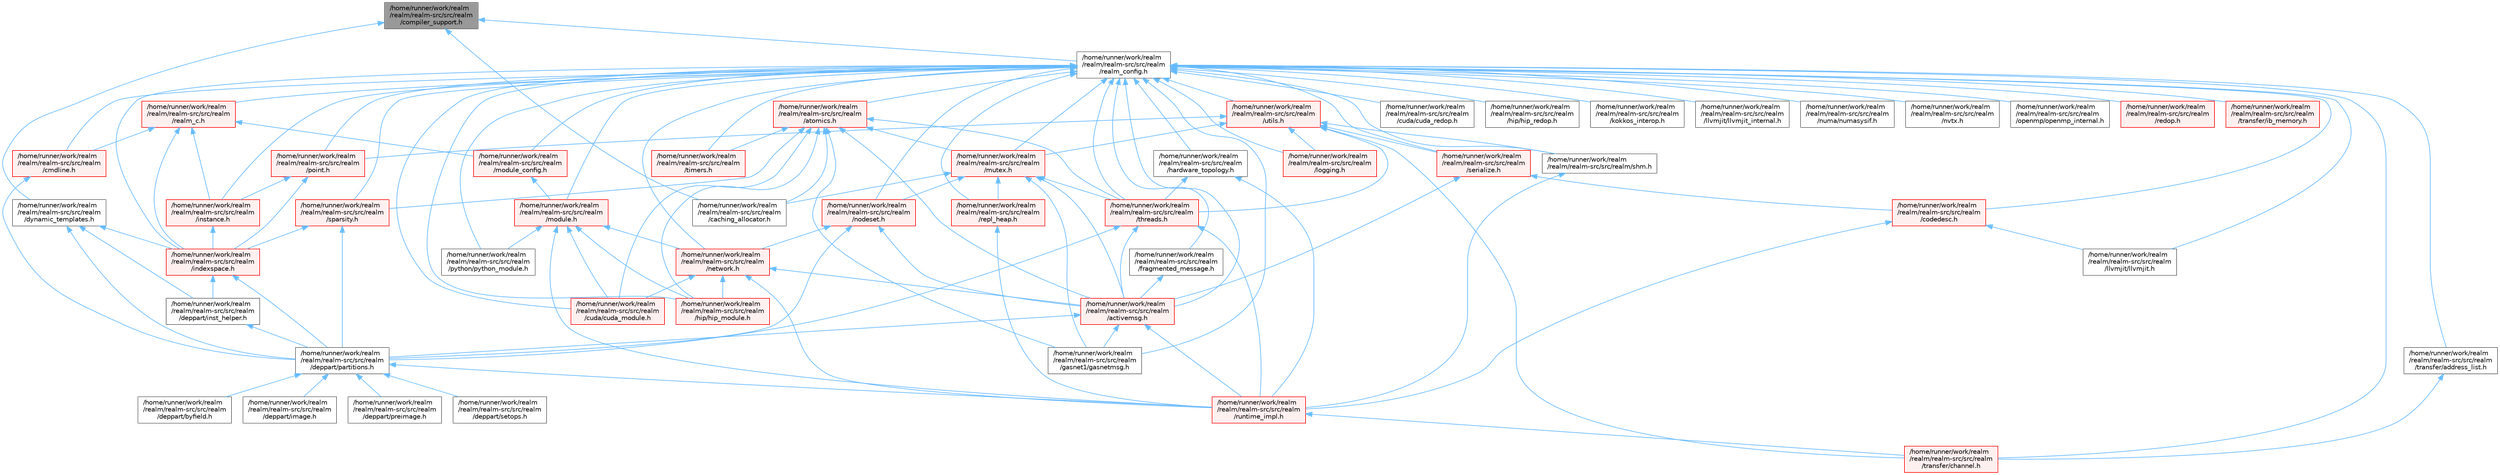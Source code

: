 digraph "/home/runner/work/realm/realm/realm-src/src/realm/compiler_support.h"
{
 // LATEX_PDF_SIZE
  bgcolor="transparent";
  edge [fontname=Helvetica,fontsize=10,labelfontname=Helvetica,labelfontsize=10];
  node [fontname=Helvetica,fontsize=10,shape=box,height=0.2,width=0.4];
  Node1 [id="Node000001",label="/home/runner/work/realm\l/realm/realm-src/src/realm\l/compiler_support.h",height=0.2,width=0.4,color="gray40", fillcolor="grey60", style="filled", fontcolor="black",tooltip=" "];
  Node1 -> Node2 [id="edge1_Node000001_Node000002",dir="back",color="steelblue1",style="solid",tooltip=" "];
  Node2 [id="Node000002",label="/home/runner/work/realm\l/realm/realm-src/src/realm\l/caching_allocator.h",height=0.2,width=0.4,color="grey40", fillcolor="white", style="filled",URL="$caching__allocator_8h.html",tooltip=" "];
  Node1 -> Node3 [id="edge2_Node000001_Node000003",dir="back",color="steelblue1",style="solid",tooltip=" "];
  Node3 [id="Node000003",label="/home/runner/work/realm\l/realm/realm-src/src/realm\l/dynamic_templates.h",height=0.2,width=0.4,color="grey40", fillcolor="white", style="filled",URL="$dynamic__templates_8h.html",tooltip=" "];
  Node3 -> Node4 [id="edge3_Node000003_Node000004",dir="back",color="steelblue1",style="solid",tooltip=" "];
  Node4 [id="Node000004",label="/home/runner/work/realm\l/realm/realm-src/src/realm\l/deppart/inst_helper.h",height=0.2,width=0.4,color="grey40", fillcolor="white", style="filled",URL="$inst__helper_8h.html",tooltip=" "];
  Node4 -> Node5 [id="edge4_Node000004_Node000005",dir="back",color="steelblue1",style="solid",tooltip=" "];
  Node5 [id="Node000005",label="/home/runner/work/realm\l/realm/realm-src/src/realm\l/deppart/partitions.h",height=0.2,width=0.4,color="grey40", fillcolor="white", style="filled",URL="$partitions_8h.html",tooltip=" "];
  Node5 -> Node6 [id="edge5_Node000005_Node000006",dir="back",color="steelblue1",style="solid",tooltip=" "];
  Node6 [id="Node000006",label="/home/runner/work/realm\l/realm/realm-src/src/realm\l/deppart/byfield.h",height=0.2,width=0.4,color="grey40", fillcolor="white", style="filled",URL="$byfield_8h.html",tooltip=" "];
  Node5 -> Node7 [id="edge6_Node000005_Node000007",dir="back",color="steelblue1",style="solid",tooltip=" "];
  Node7 [id="Node000007",label="/home/runner/work/realm\l/realm/realm-src/src/realm\l/deppart/image.h",height=0.2,width=0.4,color="grey40", fillcolor="white", style="filled",URL="$image_8h.html",tooltip=" "];
  Node5 -> Node8 [id="edge7_Node000005_Node000008",dir="back",color="steelblue1",style="solid",tooltip=" "];
  Node8 [id="Node000008",label="/home/runner/work/realm\l/realm/realm-src/src/realm\l/deppart/preimage.h",height=0.2,width=0.4,color="grey40", fillcolor="white", style="filled",URL="$preimage_8h.html",tooltip=" "];
  Node5 -> Node9 [id="edge8_Node000005_Node000009",dir="back",color="steelblue1",style="solid",tooltip=" "];
  Node9 [id="Node000009",label="/home/runner/work/realm\l/realm/realm-src/src/realm\l/deppart/setops.h",height=0.2,width=0.4,color="grey40", fillcolor="white", style="filled",URL="$setops_8h.html",tooltip=" "];
  Node5 -> Node10 [id="edge9_Node000005_Node000010",dir="back",color="steelblue1",style="solid",tooltip=" "];
  Node10 [id="Node000010",label="/home/runner/work/realm\l/realm/realm-src/src/realm\l/runtime_impl.h",height=0.2,width=0.4,color="red", fillcolor="#FFF0F0", style="filled",URL="$runtime__impl_8h.html",tooltip=" "];
  Node10 -> Node17 [id="edge10_Node000010_Node000017",dir="back",color="steelblue1",style="solid",tooltip=" "];
  Node17 [id="Node000017",label="/home/runner/work/realm\l/realm/realm-src/src/realm\l/transfer/channel.h",height=0.2,width=0.4,color="red", fillcolor="#FFF0F0", style="filled",URL="$channel_8h.html",tooltip=" "];
  Node3 -> Node5 [id="edge11_Node000003_Node000005",dir="back",color="steelblue1",style="solid",tooltip=" "];
  Node3 -> Node24 [id="edge12_Node000003_Node000024",dir="back",color="steelblue1",style="solid",tooltip=" "];
  Node24 [id="Node000024",label="/home/runner/work/realm\l/realm/realm-src/src/realm\l/indexspace.h",height=0.2,width=0.4,color="red", fillcolor="#FFF0F0", style="filled",URL="$indexspace_8h.html",tooltip=" "];
  Node24 -> Node4 [id="edge13_Node000024_Node000004",dir="back",color="steelblue1",style="solid",tooltip=" "];
  Node24 -> Node5 [id="edge14_Node000024_Node000005",dir="back",color="steelblue1",style="solid",tooltip=" "];
  Node1 -> Node35 [id="edge15_Node000001_Node000035",dir="back",color="steelblue1",style="solid",tooltip=" "];
  Node35 [id="Node000035",label="/home/runner/work/realm\l/realm/realm-src/src/realm\l/realm_config.h",height=0.2,width=0.4,color="grey40", fillcolor="white", style="filled",URL="$realm__config_8h.html",tooltip=" "];
  Node35 -> Node36 [id="edge16_Node000035_Node000036",dir="back",color="steelblue1",style="solid",tooltip=" "];
  Node36 [id="Node000036",label="/home/runner/work/realm\l/realm/realm-src/src/realm\l/activemsg.h",height=0.2,width=0.4,color="red", fillcolor="#FFF0F0", style="filled",URL="$activemsg_8h.html",tooltip=" "];
  Node36 -> Node5 [id="edge17_Node000036_Node000005",dir="back",color="steelblue1",style="solid",tooltip=" "];
  Node36 -> Node46 [id="edge18_Node000036_Node000046",dir="back",color="steelblue1",style="solid",tooltip=" "];
  Node46 [id="Node000046",label="/home/runner/work/realm\l/realm/realm-src/src/realm\l/gasnet1/gasnetmsg.h",height=0.2,width=0.4,color="grey40", fillcolor="white", style="filled",URL="$gasnetmsg_8h.html",tooltip=" "];
  Node36 -> Node10 [id="edge19_Node000036_Node000010",dir="back",color="steelblue1",style="solid",tooltip=" "];
  Node35 -> Node49 [id="edge20_Node000035_Node000049",dir="back",color="steelblue1",style="solid",tooltip=" "];
  Node49 [id="Node000049",label="/home/runner/work/realm\l/realm/realm-src/src/realm\l/atomics.h",height=0.2,width=0.4,color="red", fillcolor="#FFF0F0", style="filled",URL="$atomics_8h.html",tooltip=" "];
  Node49 -> Node36 [id="edge21_Node000049_Node000036",dir="back",color="steelblue1",style="solid",tooltip=" "];
  Node49 -> Node2 [id="edge22_Node000049_Node000002",dir="back",color="steelblue1",style="solid",tooltip=" "];
  Node49 -> Node51 [id="edge23_Node000049_Node000051",dir="back",color="steelblue1",style="solid",tooltip=" "];
  Node51 [id="Node000051",label="/home/runner/work/realm\l/realm/realm-src/src/realm\l/cuda/cuda_module.h",height=0.2,width=0.4,color="red", fillcolor="#FFF0F0", style="filled",URL="$cuda__module_8h.html",tooltip=" "];
  Node49 -> Node46 [id="edge24_Node000049_Node000046",dir="back",color="steelblue1",style="solid",tooltip=" "];
  Node49 -> Node53 [id="edge25_Node000049_Node000053",dir="back",color="steelblue1",style="solid",tooltip=" "];
  Node53 [id="Node000053",label="/home/runner/work/realm\l/realm/realm-src/src/realm\l/hip/hip_module.h",height=0.2,width=0.4,color="red", fillcolor="#FFF0F0", style="filled",URL="$hip__module_8h.html",tooltip=" "];
  Node49 -> Node57 [id="edge26_Node000049_Node000057",dir="back",color="steelblue1",style="solid",tooltip=" "];
  Node57 [id="Node000057",label="/home/runner/work/realm\l/realm/realm-src/src/realm\l/mutex.h",height=0.2,width=0.4,color="red", fillcolor="#FFF0F0", style="filled",URL="$mutex_8h.html",tooltip=" "];
  Node57 -> Node36 [id="edge27_Node000057_Node000036",dir="back",color="steelblue1",style="solid",tooltip=" "];
  Node57 -> Node2 [id="edge28_Node000057_Node000002",dir="back",color="steelblue1",style="solid",tooltip=" "];
  Node57 -> Node46 [id="edge29_Node000057_Node000046",dir="back",color="steelblue1",style="solid",tooltip=" "];
  Node57 -> Node60 [id="edge30_Node000057_Node000060",dir="back",color="steelblue1",style="solid",tooltip=" "];
  Node60 [id="Node000060",label="/home/runner/work/realm\l/realm/realm-src/src/realm\l/nodeset.h",height=0.2,width=0.4,color="red", fillcolor="#FFF0F0", style="filled",URL="$nodeset_8h.html",tooltip=" "];
  Node60 -> Node36 [id="edge31_Node000060_Node000036",dir="back",color="steelblue1",style="solid",tooltip=" "];
  Node60 -> Node5 [id="edge32_Node000060_Node000005",dir="back",color="steelblue1",style="solid",tooltip=" "];
  Node60 -> Node61 [id="edge33_Node000060_Node000061",dir="back",color="steelblue1",style="solid",tooltip=" "];
  Node61 [id="Node000061",label="/home/runner/work/realm\l/realm/realm-src/src/realm\l/network.h",height=0.2,width=0.4,color="red", fillcolor="#FFF0F0", style="filled",URL="$network_8h.html",tooltip=" "];
  Node61 -> Node36 [id="edge34_Node000061_Node000036",dir="back",color="steelblue1",style="solid",tooltip=" "];
  Node61 -> Node51 [id="edge35_Node000061_Node000051",dir="back",color="steelblue1",style="solid",tooltip=" "];
  Node61 -> Node53 [id="edge36_Node000061_Node000053",dir="back",color="steelblue1",style="solid",tooltip=" "];
  Node61 -> Node10 [id="edge37_Node000061_Node000010",dir="back",color="steelblue1",style="solid",tooltip=" "];
  Node57 -> Node66 [id="edge38_Node000057_Node000066",dir="back",color="steelblue1",style="solid",tooltip=" "];
  Node66 [id="Node000066",label="/home/runner/work/realm\l/realm/realm-src/src/realm\l/repl_heap.h",height=0.2,width=0.4,color="red", fillcolor="#FFF0F0", style="filled",URL="$repl__heap_8h.html",tooltip=" "];
  Node66 -> Node10 [id="edge39_Node000066_Node000010",dir="back",color="steelblue1",style="solid",tooltip=" "];
  Node57 -> Node67 [id="edge40_Node000057_Node000067",dir="back",color="steelblue1",style="solid",tooltip=" "];
  Node67 [id="Node000067",label="/home/runner/work/realm\l/realm/realm-src/src/realm\l/threads.h",height=0.2,width=0.4,color="red", fillcolor="#FFF0F0", style="filled",URL="$threads_8h.html",tooltip=" "];
  Node67 -> Node36 [id="edge41_Node000067_Node000036",dir="back",color="steelblue1",style="solid",tooltip=" "];
  Node67 -> Node5 [id="edge42_Node000067_Node000005",dir="back",color="steelblue1",style="solid",tooltip=" "];
  Node67 -> Node10 [id="edge43_Node000067_Node000010",dir="back",color="steelblue1",style="solid",tooltip=" "];
  Node49 -> Node74 [id="edge44_Node000049_Node000074",dir="back",color="steelblue1",style="solid",tooltip=" "];
  Node74 [id="Node000074",label="/home/runner/work/realm\l/realm/realm-src/src/realm\l/sparsity.h",height=0.2,width=0.4,color="red", fillcolor="#FFF0F0", style="filled",URL="$sparsity_8h.html",tooltip=" "];
  Node74 -> Node5 [id="edge45_Node000074_Node000005",dir="back",color="steelblue1",style="solid",tooltip=" "];
  Node74 -> Node24 [id="edge46_Node000074_Node000024",dir="back",color="steelblue1",style="solid",tooltip=" "];
  Node49 -> Node67 [id="edge47_Node000049_Node000067",dir="back",color="steelblue1",style="solid",tooltip=" "];
  Node49 -> Node75 [id="edge48_Node000049_Node000075",dir="back",color="steelblue1",style="solid",tooltip=" "];
  Node75 [id="Node000075",label="/home/runner/work/realm\l/realm/realm-src/src/realm\l/timers.h",height=0.2,width=0.4,color="red", fillcolor="#FFF0F0", style="filled",URL="$timers_8h.html",tooltip=" "];
  Node35 -> Node76 [id="edge49_Node000035_Node000076",dir="back",color="steelblue1",style="solid",tooltip=" "];
  Node76 [id="Node000076",label="/home/runner/work/realm\l/realm/realm-src/src/realm\l/cmdline.h",height=0.2,width=0.4,color="red", fillcolor="#FFF0F0", style="filled",URL="$cmdline_8h.html",tooltip=" "];
  Node76 -> Node5 [id="edge50_Node000076_Node000005",dir="back",color="steelblue1",style="solid",tooltip=" "];
  Node35 -> Node78 [id="edge51_Node000035_Node000078",dir="back",color="steelblue1",style="solid",tooltip=" "];
  Node78 [id="Node000078",label="/home/runner/work/realm\l/realm/realm-src/src/realm\l/codedesc.h",height=0.2,width=0.4,color="red", fillcolor="#FFF0F0", style="filled",URL="$codedesc_8h.html",tooltip=" "];
  Node78 -> Node79 [id="edge52_Node000078_Node000079",dir="back",color="steelblue1",style="solid",tooltip=" "];
  Node79 [id="Node000079",label="/home/runner/work/realm\l/realm/realm-src/src/realm\l/llvmjit/llvmjit.h",height=0.2,width=0.4,color="grey40", fillcolor="white", style="filled",URL="$llvmjit_8h.html",tooltip=" "];
  Node78 -> Node10 [id="edge53_Node000078_Node000010",dir="back",color="steelblue1",style="solid",tooltip=" "];
  Node35 -> Node51 [id="edge54_Node000035_Node000051",dir="back",color="steelblue1",style="solid",tooltip=" "];
  Node35 -> Node81 [id="edge55_Node000035_Node000081",dir="back",color="steelblue1",style="solid",tooltip=" "];
  Node81 [id="Node000081",label="/home/runner/work/realm\l/realm/realm-src/src/realm\l/cuda/cuda_redop.h",height=0.2,width=0.4,color="grey40", fillcolor="white", style="filled",URL="$cuda__redop_8h.html",tooltip=" "];
  Node35 -> Node82 [id="edge56_Node000035_Node000082",dir="back",color="steelblue1",style="solid",tooltip=" "];
  Node82 [id="Node000082",label="/home/runner/work/realm\l/realm/realm-src/src/realm\l/fragmented_message.h",height=0.2,width=0.4,color="grey40", fillcolor="white", style="filled",URL="$fragmented__message_8h.html",tooltip="Helper utility for reconstructing large ActiveMessages that were split into multiple network packets."];
  Node82 -> Node36 [id="edge57_Node000082_Node000036",dir="back",color="steelblue1",style="solid",tooltip=" "];
  Node35 -> Node46 [id="edge58_Node000035_Node000046",dir="back",color="steelblue1",style="solid",tooltip=" "];
  Node35 -> Node83 [id="edge59_Node000035_Node000083",dir="back",color="steelblue1",style="solid",tooltip=" "];
  Node83 [id="Node000083",label="/home/runner/work/realm\l/realm/realm-src/src/realm\l/hardware_topology.h",height=0.2,width=0.4,color="grey40", fillcolor="white", style="filled",URL="$hardware__topology_8h.html",tooltip=" "];
  Node83 -> Node10 [id="edge60_Node000083_Node000010",dir="back",color="steelblue1",style="solid",tooltip=" "];
  Node83 -> Node67 [id="edge61_Node000083_Node000067",dir="back",color="steelblue1",style="solid",tooltip=" "];
  Node35 -> Node53 [id="edge62_Node000035_Node000053",dir="back",color="steelblue1",style="solid",tooltip=" "];
  Node35 -> Node84 [id="edge63_Node000035_Node000084",dir="back",color="steelblue1",style="solid",tooltip=" "];
  Node84 [id="Node000084",label="/home/runner/work/realm\l/realm/realm-src/src/realm\l/hip/hip_redop.h",height=0.2,width=0.4,color="grey40", fillcolor="white", style="filled",URL="$hip__redop_8h.html",tooltip=" "];
  Node35 -> Node24 [id="edge64_Node000035_Node000024",dir="back",color="steelblue1",style="solid",tooltip=" "];
  Node35 -> Node85 [id="edge65_Node000035_Node000085",dir="back",color="steelblue1",style="solid",tooltip=" "];
  Node85 [id="Node000085",label="/home/runner/work/realm\l/realm/realm-src/src/realm\l/instance.h",height=0.2,width=0.4,color="red", fillcolor="#FFF0F0", style="filled",URL="$instance_8h.html",tooltip=" "];
  Node85 -> Node24 [id="edge66_Node000085_Node000024",dir="back",color="steelblue1",style="solid",tooltip=" "];
  Node35 -> Node14 [id="edge67_Node000035_Node000014",dir="back",color="steelblue1",style="solid",tooltip=" "];
  Node14 [id="Node000014",label="/home/runner/work/realm\l/realm/realm-src/src/realm\l/kokkos_interop.h",height=0.2,width=0.4,color="grey40", fillcolor="white", style="filled",URL="$kokkos__interop_8h.html",tooltip=" "];
  Node35 -> Node79 [id="edge68_Node000035_Node000079",dir="back",color="steelblue1",style="solid",tooltip=" "];
  Node35 -> Node87 [id="edge69_Node000035_Node000087",dir="back",color="steelblue1",style="solid",tooltip=" "];
  Node87 [id="Node000087",label="/home/runner/work/realm\l/realm/realm-src/src/realm\l/llvmjit/llvmjit_internal.h",height=0.2,width=0.4,color="grey40", fillcolor="white", style="filled",URL="$llvmjit__internal_8h.html",tooltip=" "];
  Node35 -> Node88 [id="edge70_Node000035_Node000088",dir="back",color="steelblue1",style="solid",tooltip=" "];
  Node88 [id="Node000088",label="/home/runner/work/realm\l/realm/realm-src/src/realm\l/logging.h",height=0.2,width=0.4,color="red", fillcolor="#FFF0F0", style="filled",URL="$logging_8h.html",tooltip=" "];
  Node35 -> Node89 [id="edge71_Node000035_Node000089",dir="back",color="steelblue1",style="solid",tooltip=" "];
  Node89 [id="Node000089",label="/home/runner/work/realm\l/realm/realm-src/src/realm\l/module.h",height=0.2,width=0.4,color="red", fillcolor="#FFF0F0", style="filled",URL="$module_8h.html",tooltip=" "];
  Node89 -> Node51 [id="edge72_Node000089_Node000051",dir="back",color="steelblue1",style="solid",tooltip=" "];
  Node89 -> Node53 [id="edge73_Node000089_Node000053",dir="back",color="steelblue1",style="solid",tooltip=" "];
  Node89 -> Node61 [id="edge74_Node000089_Node000061",dir="back",color="steelblue1",style="solid",tooltip=" "];
  Node89 -> Node95 [id="edge75_Node000089_Node000095",dir="back",color="steelblue1",style="solid",tooltip=" "];
  Node95 [id="Node000095",label="/home/runner/work/realm\l/realm/realm-src/src/realm\l/python/python_module.h",height=0.2,width=0.4,color="grey40", fillcolor="white", style="filled",URL="$python__module_8h.html",tooltip=" "];
  Node89 -> Node10 [id="edge76_Node000089_Node000010",dir="back",color="steelblue1",style="solid",tooltip=" "];
  Node35 -> Node96 [id="edge77_Node000035_Node000096",dir="back",color="steelblue1",style="solid",tooltip=" "];
  Node96 [id="Node000096",label="/home/runner/work/realm\l/realm/realm-src/src/realm\l/module_config.h",height=0.2,width=0.4,color="red", fillcolor="#FFF0F0", style="filled",URL="$module__config_8h.html",tooltip=" "];
  Node96 -> Node89 [id="edge78_Node000096_Node000089",dir="back",color="steelblue1",style="solid",tooltip=" "];
  Node35 -> Node57 [id="edge79_Node000035_Node000057",dir="back",color="steelblue1",style="solid",tooltip=" "];
  Node35 -> Node61 [id="edge80_Node000035_Node000061",dir="back",color="steelblue1",style="solid",tooltip=" "];
  Node35 -> Node60 [id="edge81_Node000035_Node000060",dir="back",color="steelblue1",style="solid",tooltip=" "];
  Node35 -> Node98 [id="edge82_Node000035_Node000098",dir="back",color="steelblue1",style="solid",tooltip=" "];
  Node98 [id="Node000098",label="/home/runner/work/realm\l/realm/realm-src/src/realm\l/numa/numasysif.h",height=0.2,width=0.4,color="grey40", fillcolor="white", style="filled",URL="$numasysif_8h.html",tooltip=" "];
  Node35 -> Node99 [id="edge83_Node000035_Node000099",dir="back",color="steelblue1",style="solid",tooltip=" "];
  Node99 [id="Node000099",label="/home/runner/work/realm\l/realm/realm-src/src/realm\l/nvtx.h",height=0.2,width=0.4,color="grey40", fillcolor="white", style="filled",URL="$nvtx_8h.html",tooltip=" "];
  Node35 -> Node15 [id="edge84_Node000035_Node000015",dir="back",color="steelblue1",style="solid",tooltip=" "];
  Node15 [id="Node000015",label="/home/runner/work/realm\l/realm/realm-src/src/realm\l/openmp/openmp_internal.h",height=0.2,width=0.4,color="grey40", fillcolor="white", style="filled",URL="$openmp__internal_8h.html",tooltip=" "];
  Node35 -> Node100 [id="edge85_Node000035_Node000100",dir="back",color="steelblue1",style="solid",tooltip=" "];
  Node100 [id="Node000100",label="/home/runner/work/realm\l/realm/realm-src/src/realm\l/point.h",height=0.2,width=0.4,color="red", fillcolor="#FFF0F0", style="filled",URL="$point_8h.html",tooltip=" "];
  Node100 -> Node24 [id="edge86_Node000100_Node000024",dir="back",color="steelblue1",style="solid",tooltip=" "];
  Node100 -> Node85 [id="edge87_Node000100_Node000085",dir="back",color="steelblue1",style="solid",tooltip=" "];
  Node35 -> Node95 [id="edge88_Node000035_Node000095",dir="back",color="steelblue1",style="solid",tooltip=" "];
  Node35 -> Node103 [id="edge89_Node000035_Node000103",dir="back",color="steelblue1",style="solid",tooltip=" "];
  Node103 [id="Node000103",label="/home/runner/work/realm\l/realm/realm-src/src/realm\l/realm_c.h",height=0.2,width=0.4,color="red", fillcolor="#FFF0F0", style="filled",URL="$realm__c_8h.html",tooltip=" "];
  Node103 -> Node76 [id="edge90_Node000103_Node000076",dir="back",color="steelblue1",style="solid",tooltip=" "];
  Node103 -> Node24 [id="edge91_Node000103_Node000024",dir="back",color="steelblue1",style="solid",tooltip=" "];
  Node103 -> Node85 [id="edge92_Node000103_Node000085",dir="back",color="steelblue1",style="solid",tooltip=" "];
  Node103 -> Node96 [id="edge93_Node000103_Node000096",dir="back",color="steelblue1",style="solid",tooltip=" "];
  Node35 -> Node113 [id="edge94_Node000035_Node000113",dir="back",color="steelblue1",style="solid",tooltip=" "];
  Node113 [id="Node000113",label="/home/runner/work/realm\l/realm/realm-src/src/realm\l/redop.h",height=0.2,width=0.4,color="red", fillcolor="#FFF0F0", style="filled",URL="$redop_8h.html",tooltip=" "];
  Node35 -> Node66 [id="edge95_Node000035_Node000066",dir="back",color="steelblue1",style="solid",tooltip=" "];
  Node35 -> Node114 [id="edge96_Node000035_Node000114",dir="back",color="steelblue1",style="solid",tooltip=" "];
  Node114 [id="Node000114",label="/home/runner/work/realm\l/realm/realm-src/src/realm\l/serialize.h",height=0.2,width=0.4,color="red", fillcolor="#FFF0F0", style="filled",URL="$serialize_8h.html",tooltip=" "];
  Node114 -> Node36 [id="edge97_Node000114_Node000036",dir="back",color="steelblue1",style="solid",tooltip=" "];
  Node114 -> Node78 [id="edge98_Node000114_Node000078",dir="back",color="steelblue1",style="solid",tooltip=" "];
  Node35 -> Node116 [id="edge99_Node000035_Node000116",dir="back",color="steelblue1",style="solid",tooltip=" "];
  Node116 [id="Node000116",label="/home/runner/work/realm\l/realm/realm-src/src/realm/shm.h",height=0.2,width=0.4,color="grey40", fillcolor="white", style="filled",URL="$shm_8h.html",tooltip=" "];
  Node116 -> Node10 [id="edge100_Node000116_Node000010",dir="back",color="steelblue1",style="solid",tooltip=" "];
  Node35 -> Node74 [id="edge101_Node000035_Node000074",dir="back",color="steelblue1",style="solid",tooltip=" "];
  Node35 -> Node67 [id="edge102_Node000035_Node000067",dir="back",color="steelblue1",style="solid",tooltip=" "];
  Node35 -> Node75 [id="edge103_Node000035_Node000075",dir="back",color="steelblue1",style="solid",tooltip=" "];
  Node35 -> Node110 [id="edge104_Node000035_Node000110",dir="back",color="steelblue1",style="solid",tooltip=" "];
  Node110 [id="Node000110",label="/home/runner/work/realm\l/realm/realm-src/src/realm\l/transfer/address_list.h",height=0.2,width=0.4,color="grey40", fillcolor="white", style="filled",URL="$address__list_8h.html",tooltip=" "];
  Node110 -> Node17 [id="edge105_Node000110_Node000017",dir="back",color="steelblue1",style="solid",tooltip=" "];
  Node35 -> Node17 [id="edge106_Node000035_Node000017",dir="back",color="steelblue1",style="solid",tooltip=" "];
  Node35 -> Node41 [id="edge107_Node000035_Node000041",dir="back",color="steelblue1",style="solid",tooltip=" "];
  Node41 [id="Node000041",label="/home/runner/work/realm\l/realm/realm-src/src/realm\l/transfer/ib_memory.h",height=0.2,width=0.4,color="red", fillcolor="#FFF0F0", style="filled",URL="$ib__memory_8h.html",tooltip=" "];
  Node35 -> Node117 [id="edge108_Node000035_Node000117",dir="back",color="steelblue1",style="solid",tooltip=" "];
  Node117 [id="Node000117",label="/home/runner/work/realm\l/realm/realm-src/src/realm\l/utils.h",height=0.2,width=0.4,color="red", fillcolor="#FFF0F0", style="filled",URL="$utils_8h.html",tooltip=" "];
  Node117 -> Node88 [id="edge109_Node000117_Node000088",dir="back",color="steelblue1",style="solid",tooltip=" "];
  Node117 -> Node57 [id="edge110_Node000117_Node000057",dir="back",color="steelblue1",style="solid",tooltip=" "];
  Node117 -> Node100 [id="edge111_Node000117_Node000100",dir="back",color="steelblue1",style="solid",tooltip=" "];
  Node117 -> Node114 [id="edge112_Node000117_Node000114",dir="back",color="steelblue1",style="solid",tooltip=" "];
  Node117 -> Node116 [id="edge113_Node000117_Node000116",dir="back",color="steelblue1",style="solid",tooltip=" "];
  Node117 -> Node67 [id="edge114_Node000117_Node000067",dir="back",color="steelblue1",style="solid",tooltip=" "];
  Node117 -> Node17 [id="edge115_Node000117_Node000017",dir="back",color="steelblue1",style="solid",tooltip=" "];
}
